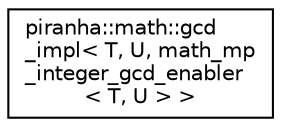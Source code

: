 digraph "Graphical Class Hierarchy"
{
  edge [fontname="Helvetica",fontsize="10",labelfontname="Helvetica",labelfontsize="10"];
  node [fontname="Helvetica",fontsize="10",shape=record];
  rankdir="LR";
  Node0 [label="piranha::math::gcd\l_impl\< T, U, math_mp\l_integer_gcd_enabler\l\< T, U \> \>",height=0.2,width=0.4,color="black", fillcolor="white", style="filled",URL="$structpiranha_1_1math_1_1gcd__impl_3_01_t_00_01_u_00_01math__mp__integer__gcd__enabler_3_01_t_00_01_u_01_4_01_4.html",tooltip="Specialisation of the implementation of piranha::math::gcd() for piranha::mp_integer. "];
}
